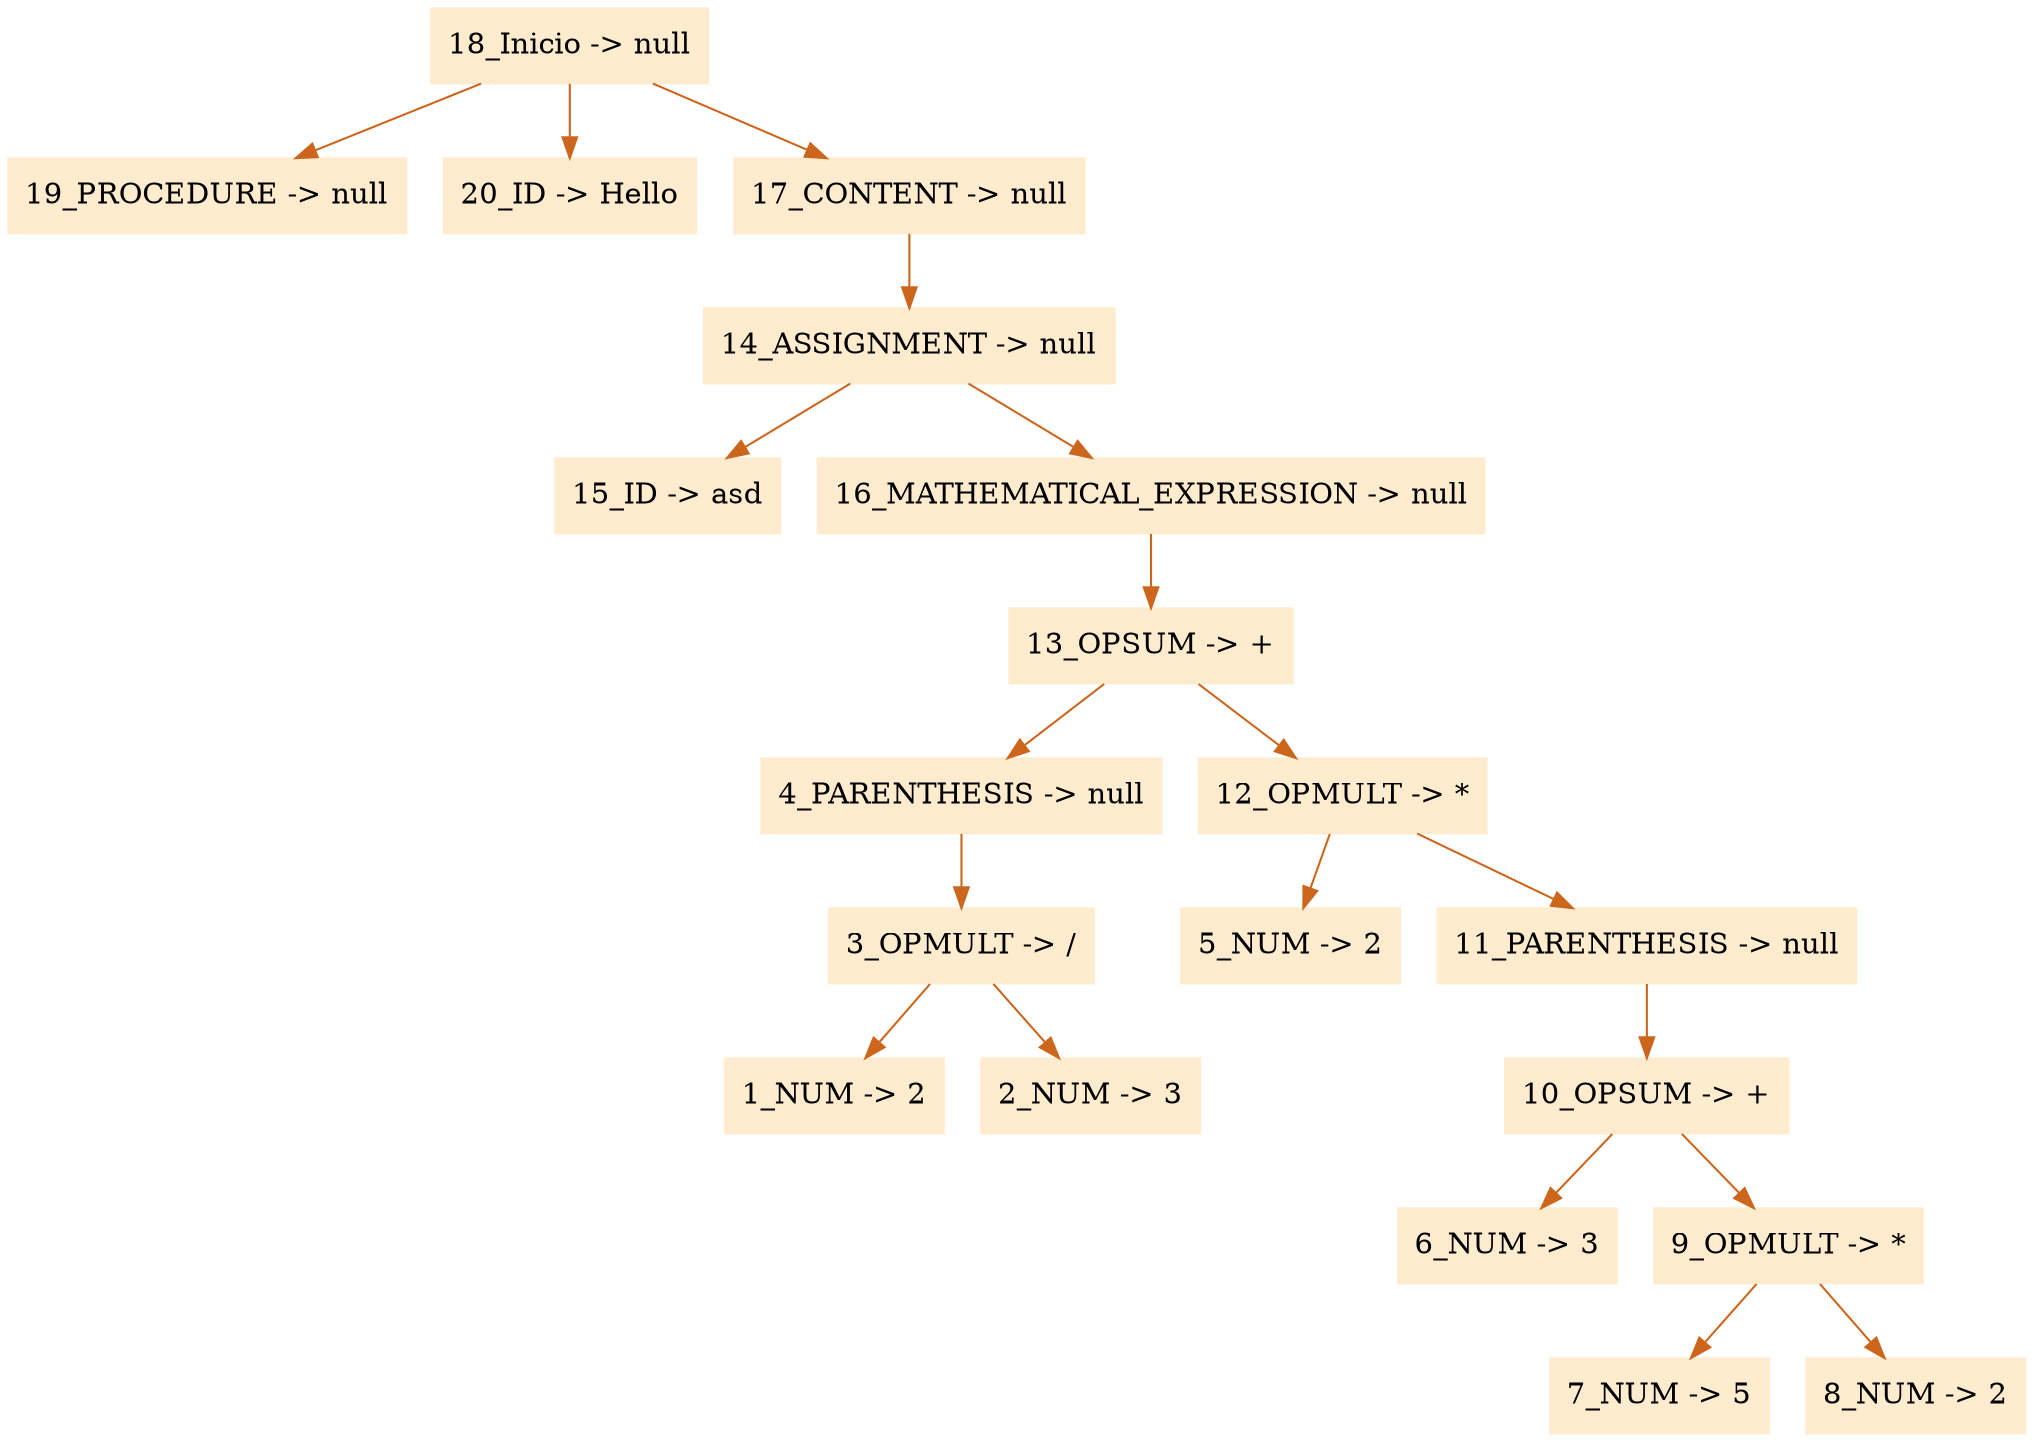 digraph G {node[shape=box, style=filled, color=blanchedalmond]; edge[color=chocolate3];rankdir=UD 

"18_Inicio -> null"->"19_PROCEDURE -> null"
"18_Inicio -> null"->"20_ID -> Hello"
"18_Inicio -> null"->"17_CONTENT -> null"
"17_CONTENT -> null"->"14_ASSIGNMENT -> null"
"14_ASSIGNMENT -> null"->"15_ID -> asd"
"14_ASSIGNMENT -> null"->"16_MATHEMATICAL_EXPRESSION -> null"
"16_MATHEMATICAL_EXPRESSION -> null"->"13_OPSUM -> +"
"13_OPSUM -> +"->"4_PARENTHESIS -> null"
"4_PARENTHESIS -> null"->"3_OPMULT -> /"
"3_OPMULT -> /"->"1_NUM -> 2"
"3_OPMULT -> /"->"2_NUM -> 3"
"13_OPSUM -> +"->"12_OPMULT -> *"
"12_OPMULT -> *"->"5_NUM -> 2"
"12_OPMULT -> *"->"11_PARENTHESIS -> null"
"11_PARENTHESIS -> null"->"10_OPSUM -> +"
"10_OPSUM -> +"->"6_NUM -> 3"
"10_OPSUM -> +"->"9_OPMULT -> *"
"9_OPMULT -> *"->"7_NUM -> 5"
"9_OPMULT -> *"->"8_NUM -> 2"


}
